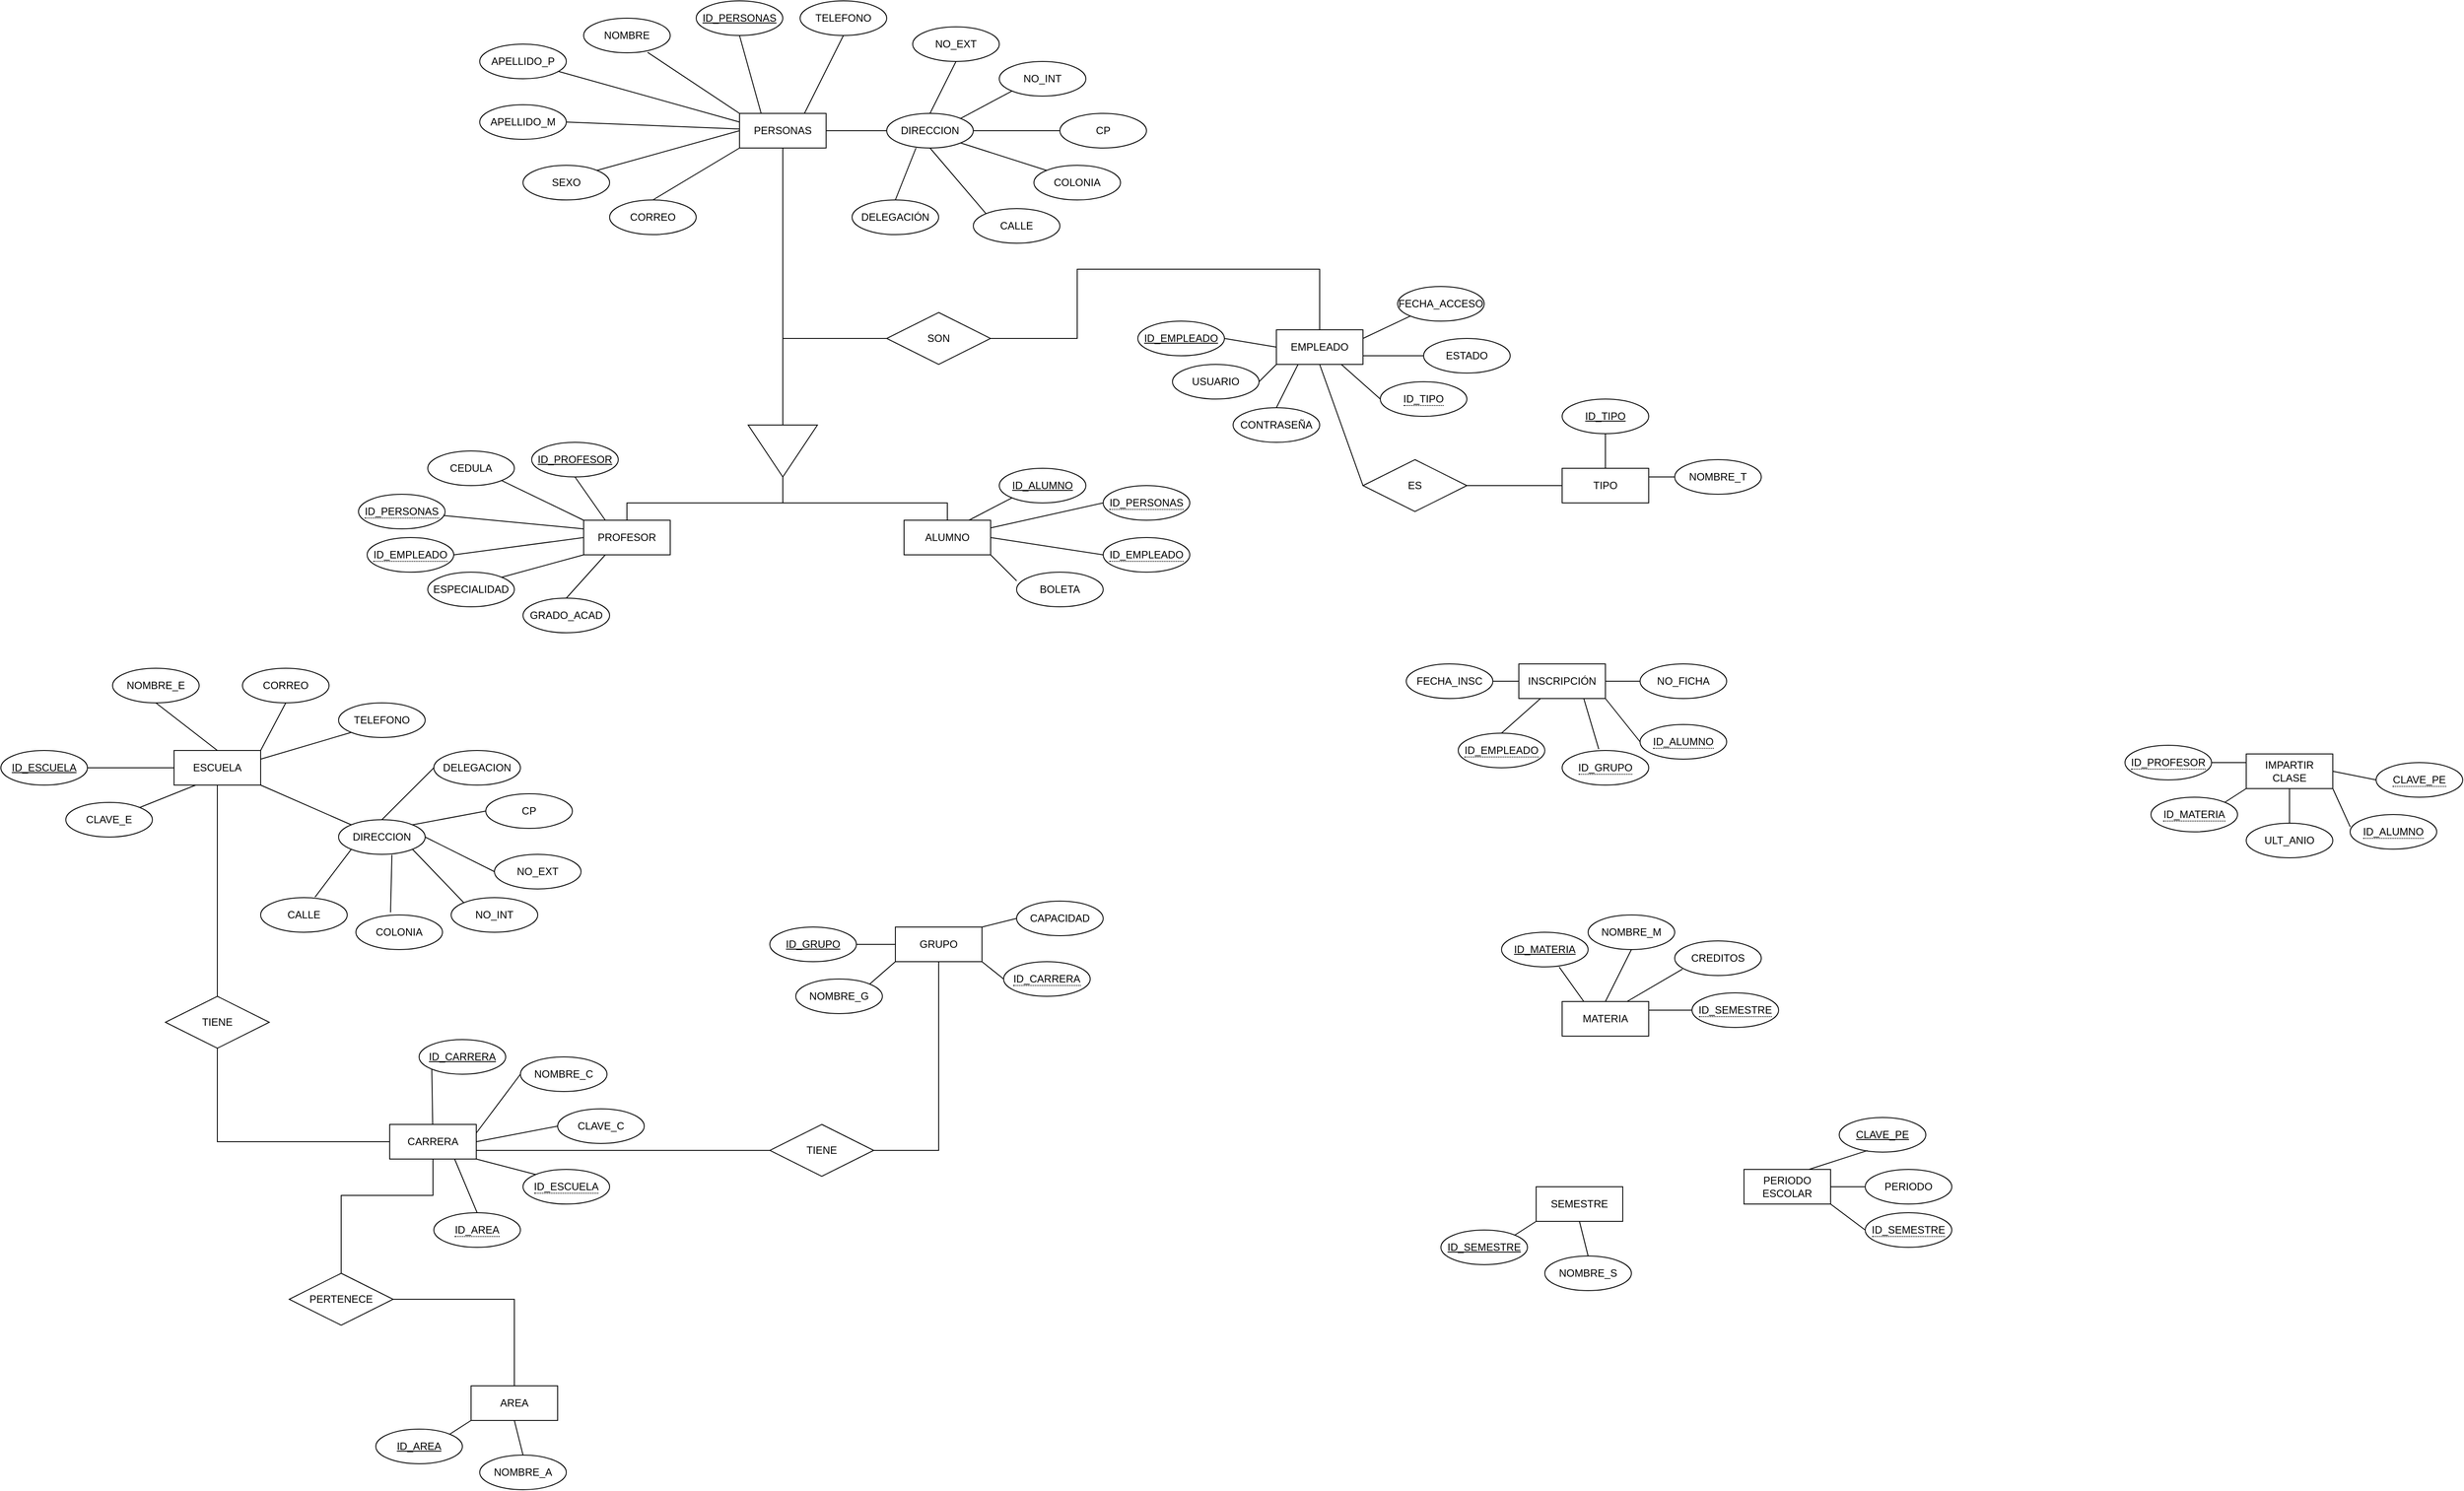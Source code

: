 <mxfile version="21.1.4" type="github">
  <diagram id="R2lEEEUBdFMjLlhIrx00" name="Page-1">
    <mxGraphModel dx="3339" dy="2158" grid="1" gridSize="10" guides="1" tooltips="1" connect="1" arrows="1" fold="1" page="1" pageScale="1" pageWidth="850" pageHeight="1100" math="0" shadow="0" extFonts="Permanent Marker^https://fonts.googleapis.com/css?family=Permanent+Marker">
      <root>
        <mxCell id="0" />
        <mxCell id="1" parent="0" />
        <mxCell id="f7IT-ieAtFuOE9tBxp4r-2" value="PERSONAS" style="whiteSpace=wrap;html=1;align=center;" vertex="1" parent="1">
          <mxGeometry x="410" y="-220" width="100" height="40" as="geometry" />
        </mxCell>
        <mxCell id="f7IT-ieAtFuOE9tBxp4r-3" value="NOMBRE" style="ellipse;whiteSpace=wrap;html=1;align=center;" vertex="1" parent="1">
          <mxGeometry x="230" y="-330" width="100" height="40" as="geometry" />
        </mxCell>
        <mxCell id="f7IT-ieAtFuOE9tBxp4r-4" value="ID_PERSONAS" style="ellipse;whiteSpace=wrap;html=1;align=center;fontStyle=4;" vertex="1" parent="1">
          <mxGeometry x="360" y="-350" width="100" height="40" as="geometry" />
        </mxCell>
        <mxCell id="f7IT-ieAtFuOE9tBxp4r-5" value="APELLIDO_P" style="ellipse;whiteSpace=wrap;html=1;align=center;" vertex="1" parent="1">
          <mxGeometry x="110" y="-300" width="100" height="40" as="geometry" />
        </mxCell>
        <mxCell id="f7IT-ieAtFuOE9tBxp4r-6" value="APELLIDO_M" style="ellipse;whiteSpace=wrap;html=1;align=center;" vertex="1" parent="1">
          <mxGeometry x="110" y="-230" width="100" height="40" as="geometry" />
        </mxCell>
        <mxCell id="f7IT-ieAtFuOE9tBxp4r-7" value="SEXO" style="ellipse;whiteSpace=wrap;html=1;align=center;" vertex="1" parent="1">
          <mxGeometry x="160" y="-160" width="100" height="40" as="geometry" />
        </mxCell>
        <mxCell id="f7IT-ieAtFuOE9tBxp4r-8" value="CALLE" style="ellipse;whiteSpace=wrap;html=1;align=center;" vertex="1" parent="1">
          <mxGeometry x="680" y="-110" width="100" height="40" as="geometry" />
        </mxCell>
        <mxCell id="f7IT-ieAtFuOE9tBxp4r-9" value="COLONIA" style="ellipse;whiteSpace=wrap;html=1;align=center;" vertex="1" parent="1">
          <mxGeometry x="750" y="-160" width="100" height="40" as="geometry" />
        </mxCell>
        <mxCell id="f7IT-ieAtFuOE9tBxp4r-10" value="NO_INT" style="ellipse;whiteSpace=wrap;html=1;align=center;" vertex="1" parent="1">
          <mxGeometry x="710" y="-280" width="100" height="40" as="geometry" />
        </mxCell>
        <mxCell id="f7IT-ieAtFuOE9tBxp4r-11" value="NO_EXT" style="ellipse;whiteSpace=wrap;html=1;align=center;" vertex="1" parent="1">
          <mxGeometry x="610" y="-320" width="100" height="40" as="geometry" />
        </mxCell>
        <mxCell id="f7IT-ieAtFuOE9tBxp4r-12" value="CP" style="ellipse;whiteSpace=wrap;html=1;align=center;" vertex="1" parent="1">
          <mxGeometry x="780" y="-220" width="100" height="40" as="geometry" />
        </mxCell>
        <mxCell id="f7IT-ieAtFuOE9tBxp4r-13" value="DELEGACIÓN" style="ellipse;whiteSpace=wrap;html=1;align=center;" vertex="1" parent="1">
          <mxGeometry x="540" y="-120" width="100" height="40" as="geometry" />
        </mxCell>
        <mxCell id="f7IT-ieAtFuOE9tBxp4r-14" value="TELEFONO" style="ellipse;whiteSpace=wrap;html=1;align=center;" vertex="1" parent="1">
          <mxGeometry x="480" y="-350" width="100" height="40" as="geometry" />
        </mxCell>
        <mxCell id="f7IT-ieAtFuOE9tBxp4r-15" value="CORREO" style="ellipse;whiteSpace=wrap;html=1;align=center;" vertex="1" parent="1">
          <mxGeometry x="260" y="-120" width="100" height="40" as="geometry" />
        </mxCell>
        <mxCell id="f7IT-ieAtFuOE9tBxp4r-16" value="DIRECCION" style="ellipse;whiteSpace=wrap;html=1;align=center;" vertex="1" parent="1">
          <mxGeometry x="580" y="-220" width="100" height="40" as="geometry" />
        </mxCell>
        <mxCell id="f7IT-ieAtFuOE9tBxp4r-19" value="" style="endArrow=none;html=1;rounded=0;exitX=0.5;exitY=1;exitDx=0;exitDy=0;entryX=0.25;entryY=0;entryDx=0;entryDy=0;" edge="1" parent="1" source="f7IT-ieAtFuOE9tBxp4r-4" target="f7IT-ieAtFuOE9tBxp4r-2">
          <mxGeometry relative="1" as="geometry">
            <mxPoint x="700" y="-30" as="sourcePoint" />
            <mxPoint x="860" y="-30" as="targetPoint" />
          </mxGeometry>
        </mxCell>
        <mxCell id="f7IT-ieAtFuOE9tBxp4r-20" value="" style="endArrow=none;html=1;rounded=0;exitX=0.738;exitY=0.985;exitDx=0;exitDy=0;exitPerimeter=0;entryX=0;entryY=0;entryDx=0;entryDy=0;" edge="1" parent="1" source="f7IT-ieAtFuOE9tBxp4r-3" target="f7IT-ieAtFuOE9tBxp4r-2">
          <mxGeometry relative="1" as="geometry">
            <mxPoint x="700" y="-30" as="sourcePoint" />
            <mxPoint x="860" y="-30" as="targetPoint" />
          </mxGeometry>
        </mxCell>
        <mxCell id="f7IT-ieAtFuOE9tBxp4r-21" value="" style="endArrow=none;html=1;rounded=0;entryX=0;entryY=0.25;entryDx=0;entryDy=0;" edge="1" parent="1" source="f7IT-ieAtFuOE9tBxp4r-5" target="f7IT-ieAtFuOE9tBxp4r-2">
          <mxGeometry relative="1" as="geometry">
            <mxPoint x="700" y="-130" as="sourcePoint" />
            <mxPoint x="860" y="-130" as="targetPoint" />
          </mxGeometry>
        </mxCell>
        <mxCell id="f7IT-ieAtFuOE9tBxp4r-22" value="" style="endArrow=none;html=1;rounded=0;exitX=1;exitY=0.5;exitDx=0;exitDy=0;" edge="1" parent="1" source="f7IT-ieAtFuOE9tBxp4r-6" target="f7IT-ieAtFuOE9tBxp4r-2">
          <mxGeometry relative="1" as="geometry">
            <mxPoint x="700" y="-130" as="sourcePoint" />
            <mxPoint x="860" y="-130" as="targetPoint" />
          </mxGeometry>
        </mxCell>
        <mxCell id="f7IT-ieAtFuOE9tBxp4r-23" value="" style="endArrow=none;html=1;rounded=0;exitX=1;exitY=0;exitDx=0;exitDy=0;entryX=0;entryY=0.5;entryDx=0;entryDy=0;" edge="1" parent="1" source="f7IT-ieAtFuOE9tBxp4r-7" target="f7IT-ieAtFuOE9tBxp4r-2">
          <mxGeometry relative="1" as="geometry">
            <mxPoint x="700" y="-130" as="sourcePoint" />
            <mxPoint x="860" y="-130" as="targetPoint" />
          </mxGeometry>
        </mxCell>
        <mxCell id="f7IT-ieAtFuOE9tBxp4r-24" value="" style="endArrow=none;html=1;rounded=0;exitX=0.5;exitY=0;exitDx=0;exitDy=0;entryX=0;entryY=1;entryDx=0;entryDy=0;" edge="1" parent="1" source="f7IT-ieAtFuOE9tBxp4r-15" target="f7IT-ieAtFuOE9tBxp4r-2">
          <mxGeometry relative="1" as="geometry">
            <mxPoint x="700" y="-130" as="sourcePoint" />
            <mxPoint x="860" y="-130" as="targetPoint" />
          </mxGeometry>
        </mxCell>
        <mxCell id="f7IT-ieAtFuOE9tBxp4r-25" value="" style="endArrow=none;html=1;rounded=0;exitX=0.5;exitY=1;exitDx=0;exitDy=0;entryX=0.75;entryY=0;entryDx=0;entryDy=0;" edge="1" parent="1" source="f7IT-ieAtFuOE9tBxp4r-14" target="f7IT-ieAtFuOE9tBxp4r-2">
          <mxGeometry relative="1" as="geometry">
            <mxPoint x="700" y="-130" as="sourcePoint" />
            <mxPoint x="860" y="-130" as="targetPoint" />
          </mxGeometry>
        </mxCell>
        <mxCell id="f7IT-ieAtFuOE9tBxp4r-26" value="" style="endArrow=none;html=1;rounded=0;exitX=1;exitY=0.5;exitDx=0;exitDy=0;entryX=0;entryY=0.5;entryDx=0;entryDy=0;" edge="1" parent="1" source="f7IT-ieAtFuOE9tBxp4r-2" target="f7IT-ieAtFuOE9tBxp4r-16">
          <mxGeometry relative="1" as="geometry">
            <mxPoint x="700" y="-130" as="sourcePoint" />
            <mxPoint x="860" y="-130" as="targetPoint" />
          </mxGeometry>
        </mxCell>
        <mxCell id="f7IT-ieAtFuOE9tBxp4r-27" value="" style="endArrow=none;html=1;rounded=0;exitX=0.5;exitY=0;exitDx=0;exitDy=0;entryX=0.5;entryY=1;entryDx=0;entryDy=0;" edge="1" parent="1" source="f7IT-ieAtFuOE9tBxp4r-16" target="f7IT-ieAtFuOE9tBxp4r-11">
          <mxGeometry relative="1" as="geometry">
            <mxPoint x="700" y="-130" as="sourcePoint" />
            <mxPoint x="860" y="-130" as="targetPoint" />
          </mxGeometry>
        </mxCell>
        <mxCell id="f7IT-ieAtFuOE9tBxp4r-28" value="" style="endArrow=none;html=1;rounded=0;exitX=1;exitY=0;exitDx=0;exitDy=0;entryX=0;entryY=1;entryDx=0;entryDy=0;" edge="1" parent="1" source="f7IT-ieAtFuOE9tBxp4r-16" target="f7IT-ieAtFuOE9tBxp4r-10">
          <mxGeometry relative="1" as="geometry">
            <mxPoint x="700" y="-130" as="sourcePoint" />
            <mxPoint x="860" y="-130" as="targetPoint" />
          </mxGeometry>
        </mxCell>
        <mxCell id="f7IT-ieAtFuOE9tBxp4r-29" value="" style="endArrow=none;html=1;rounded=0;exitX=1;exitY=0.5;exitDx=0;exitDy=0;entryX=0;entryY=0.5;entryDx=0;entryDy=0;" edge="1" parent="1" source="f7IT-ieAtFuOE9tBxp4r-16" target="f7IT-ieAtFuOE9tBxp4r-12">
          <mxGeometry relative="1" as="geometry">
            <mxPoint x="700" y="-130" as="sourcePoint" />
            <mxPoint x="860" y="-130" as="targetPoint" />
          </mxGeometry>
        </mxCell>
        <mxCell id="f7IT-ieAtFuOE9tBxp4r-30" value="" style="endArrow=none;html=1;rounded=0;exitX=1;exitY=1;exitDx=0;exitDy=0;entryX=0;entryY=0;entryDx=0;entryDy=0;" edge="1" parent="1" source="f7IT-ieAtFuOE9tBxp4r-16" target="f7IT-ieAtFuOE9tBxp4r-9">
          <mxGeometry relative="1" as="geometry">
            <mxPoint x="700" y="-130" as="sourcePoint" />
            <mxPoint x="860" y="-130" as="targetPoint" />
          </mxGeometry>
        </mxCell>
        <mxCell id="f7IT-ieAtFuOE9tBxp4r-32" value="" style="endArrow=none;html=1;rounded=0;exitX=0.5;exitY=1;exitDx=0;exitDy=0;entryX=0;entryY=0;entryDx=0;entryDy=0;" edge="1" parent="1" source="f7IT-ieAtFuOE9tBxp4r-16" target="f7IT-ieAtFuOE9tBxp4r-8">
          <mxGeometry relative="1" as="geometry">
            <mxPoint x="700" y="-130" as="sourcePoint" />
            <mxPoint x="860" y="-130" as="targetPoint" />
          </mxGeometry>
        </mxCell>
        <mxCell id="f7IT-ieAtFuOE9tBxp4r-33" value="" style="endArrow=none;html=1;rounded=0;exitX=0.338;exitY=1;exitDx=0;exitDy=0;entryX=0.5;entryY=0;entryDx=0;entryDy=0;exitPerimeter=0;" edge="1" parent="1" source="f7IT-ieAtFuOE9tBxp4r-16" target="f7IT-ieAtFuOE9tBxp4r-13">
          <mxGeometry relative="1" as="geometry">
            <mxPoint x="700" y="-130" as="sourcePoint" />
            <mxPoint x="860" y="-130" as="targetPoint" />
          </mxGeometry>
        </mxCell>
        <mxCell id="f7IT-ieAtFuOE9tBxp4r-34" value="" style="triangle;whiteSpace=wrap;html=1;rotation=90;" vertex="1" parent="1">
          <mxGeometry x="430" y="130" width="60" height="80" as="geometry" />
        </mxCell>
        <mxCell id="f7IT-ieAtFuOE9tBxp4r-35" value="" style="endArrow=none;html=1;rounded=0;exitX=0.5;exitY=1;exitDx=0;exitDy=0;entryX=0;entryY=0.5;entryDx=0;entryDy=0;" edge="1" parent="1" source="f7IT-ieAtFuOE9tBxp4r-2" target="f7IT-ieAtFuOE9tBxp4r-34">
          <mxGeometry relative="1" as="geometry">
            <mxPoint x="680" y="-20" as="sourcePoint" />
            <mxPoint x="460" y="-80" as="targetPoint" />
          </mxGeometry>
        </mxCell>
        <mxCell id="f7IT-ieAtFuOE9tBxp4r-36" value="PROFESOR" style="whiteSpace=wrap;html=1;align=center;" vertex="1" parent="1">
          <mxGeometry x="230" y="250" width="100" height="40" as="geometry" />
        </mxCell>
        <mxCell id="f7IT-ieAtFuOE9tBxp4r-37" value="ALUMNO" style="whiteSpace=wrap;html=1;align=center;" vertex="1" parent="1">
          <mxGeometry x="600" y="250" width="100" height="40" as="geometry" />
        </mxCell>
        <mxCell id="f7IT-ieAtFuOE9tBxp4r-38" value="" style="endArrow=none;html=1;rounded=0;exitX=1;exitY=0.5;exitDx=0;exitDy=0;entryX=0.5;entryY=0;entryDx=0;entryDy=0;" edge="1" parent="1" source="f7IT-ieAtFuOE9tBxp4r-34" target="f7IT-ieAtFuOE9tBxp4r-37">
          <mxGeometry relative="1" as="geometry">
            <mxPoint x="680" y="200" as="sourcePoint" />
            <mxPoint x="840" y="200" as="targetPoint" />
            <Array as="points">
              <mxPoint x="460" y="230" />
              <mxPoint x="650" y="230" />
            </Array>
          </mxGeometry>
        </mxCell>
        <mxCell id="f7IT-ieAtFuOE9tBxp4r-39" value="" style="endArrow=none;html=1;rounded=0;exitX=0.5;exitY=0;exitDx=0;exitDy=0;" edge="1" parent="1" source="f7IT-ieAtFuOE9tBxp4r-36">
          <mxGeometry relative="1" as="geometry">
            <mxPoint x="680" y="200" as="sourcePoint" />
            <mxPoint x="460" y="230" as="targetPoint" />
            <Array as="points">
              <mxPoint x="280" y="230" />
            </Array>
          </mxGeometry>
        </mxCell>
        <mxCell id="f7IT-ieAtFuOE9tBxp4r-40" value="&lt;span style=&quot;border-bottom: 1px dotted&quot;&gt;ID_PERSONAS&lt;/span&gt;" style="ellipse;whiteSpace=wrap;html=1;align=center;" vertex="1" parent="1">
          <mxGeometry x="-30" y="220" width="100" height="40" as="geometry" />
        </mxCell>
        <mxCell id="f7IT-ieAtFuOE9tBxp4r-41" value="ID_PROFESOR" style="ellipse;whiteSpace=wrap;html=1;align=center;fontStyle=4;" vertex="1" parent="1">
          <mxGeometry x="170" y="160" width="100" height="40" as="geometry" />
        </mxCell>
        <mxCell id="f7IT-ieAtFuOE9tBxp4r-42" value="CEDULA" style="ellipse;whiteSpace=wrap;html=1;align=center;" vertex="1" parent="1">
          <mxGeometry x="50" y="170" width="100" height="40" as="geometry" />
        </mxCell>
        <mxCell id="f7IT-ieAtFuOE9tBxp4r-43" value="GRADO_ACAD" style="ellipse;whiteSpace=wrap;html=1;align=center;" vertex="1" parent="1">
          <mxGeometry x="160" y="340" width="100" height="40" as="geometry" />
        </mxCell>
        <mxCell id="f7IT-ieAtFuOE9tBxp4r-44" value="ESPECIALIDAD" style="ellipse;whiteSpace=wrap;html=1;align=center;" vertex="1" parent="1">
          <mxGeometry x="50" y="310" width="100" height="40" as="geometry" />
        </mxCell>
        <mxCell id="f7IT-ieAtFuOE9tBxp4r-47" value="" style="endArrow=none;html=1;rounded=0;exitX=0.5;exitY=1;exitDx=0;exitDy=0;entryX=0.25;entryY=0;entryDx=0;entryDy=0;" edge="1" parent="1" source="f7IT-ieAtFuOE9tBxp4r-41" target="f7IT-ieAtFuOE9tBxp4r-36">
          <mxGeometry relative="1" as="geometry">
            <mxPoint x="290" y="290" as="sourcePoint" />
            <mxPoint x="450" y="290" as="targetPoint" />
          </mxGeometry>
        </mxCell>
        <mxCell id="f7IT-ieAtFuOE9tBxp4r-48" value="" style="endArrow=none;html=1;rounded=0;exitX=1;exitY=1;exitDx=0;exitDy=0;entryX=0;entryY=0;entryDx=0;entryDy=0;" edge="1" parent="1" source="f7IT-ieAtFuOE9tBxp4r-42" target="f7IT-ieAtFuOE9tBxp4r-36">
          <mxGeometry relative="1" as="geometry">
            <mxPoint x="290" y="290" as="sourcePoint" />
            <mxPoint x="450" y="290" as="targetPoint" />
          </mxGeometry>
        </mxCell>
        <mxCell id="f7IT-ieAtFuOE9tBxp4r-49" value="" style="endArrow=none;html=1;rounded=0;entryX=0;entryY=0.25;entryDx=0;entryDy=0;" edge="1" parent="1" source="f7IT-ieAtFuOE9tBxp4r-40" target="f7IT-ieAtFuOE9tBxp4r-36">
          <mxGeometry relative="1" as="geometry">
            <mxPoint x="290" y="290" as="sourcePoint" />
            <mxPoint x="450" y="290" as="targetPoint" />
          </mxGeometry>
        </mxCell>
        <mxCell id="f7IT-ieAtFuOE9tBxp4r-50" value="" style="endArrow=none;html=1;rounded=0;entryX=0;entryY=0.5;entryDx=0;entryDy=0;" edge="1" parent="1" target="f7IT-ieAtFuOE9tBxp4r-36">
          <mxGeometry relative="1" as="geometry">
            <mxPoint x="80" y="290" as="sourcePoint" />
            <mxPoint x="450" y="290" as="targetPoint" />
          </mxGeometry>
        </mxCell>
        <mxCell id="f7IT-ieAtFuOE9tBxp4r-51" value="" style="endArrow=none;html=1;rounded=0;exitX=1;exitY=0;exitDx=0;exitDy=0;entryX=0;entryY=1;entryDx=0;entryDy=0;" edge="1" parent="1" source="f7IT-ieAtFuOE9tBxp4r-44" target="f7IT-ieAtFuOE9tBxp4r-36">
          <mxGeometry relative="1" as="geometry">
            <mxPoint x="290" y="290" as="sourcePoint" />
            <mxPoint x="450" y="290" as="targetPoint" />
          </mxGeometry>
        </mxCell>
        <mxCell id="f7IT-ieAtFuOE9tBxp4r-52" value="" style="endArrow=none;html=1;rounded=0;exitX=0.5;exitY=0;exitDx=0;exitDy=0;entryX=0.25;entryY=1;entryDx=0;entryDy=0;" edge="1" parent="1" source="f7IT-ieAtFuOE9tBxp4r-43" target="f7IT-ieAtFuOE9tBxp4r-36">
          <mxGeometry relative="1" as="geometry">
            <mxPoint x="290" y="290" as="sourcePoint" />
            <mxPoint x="450" y="290" as="targetPoint" />
          </mxGeometry>
        </mxCell>
        <mxCell id="f7IT-ieAtFuOE9tBxp4r-53" value="BOLETA" style="ellipse;whiteSpace=wrap;html=1;align=center;" vertex="1" parent="1">
          <mxGeometry x="730" y="310" width="100" height="40" as="geometry" />
        </mxCell>
        <mxCell id="f7IT-ieAtFuOE9tBxp4r-56" value="ID_ALUMNO" style="ellipse;whiteSpace=wrap;html=1;align=center;fontStyle=4;" vertex="1" parent="1">
          <mxGeometry x="710" y="190" width="100" height="40" as="geometry" />
        </mxCell>
        <mxCell id="f7IT-ieAtFuOE9tBxp4r-57" value="&lt;span style=&quot;border-bottom: 1px dotted&quot;&gt;ID_PERSONAS&lt;/span&gt;" style="ellipse;whiteSpace=wrap;html=1;align=center;" vertex="1" parent="1">
          <mxGeometry x="830" y="210" width="100" height="40" as="geometry" />
        </mxCell>
        <mxCell id="f7IT-ieAtFuOE9tBxp4r-58" value="" style="endArrow=none;html=1;rounded=0;exitX=0.75;exitY=0;exitDx=0;exitDy=0;entryX=0;entryY=1;entryDx=0;entryDy=0;" edge="1" parent="1" source="f7IT-ieAtFuOE9tBxp4r-37" target="f7IT-ieAtFuOE9tBxp4r-56">
          <mxGeometry relative="1" as="geometry">
            <mxPoint x="750" y="260" as="sourcePoint" />
            <mxPoint x="910" y="260" as="targetPoint" />
          </mxGeometry>
        </mxCell>
        <mxCell id="f7IT-ieAtFuOE9tBxp4r-59" value="" style="endArrow=none;html=1;rounded=0;entryX=0;entryY=0.5;entryDx=0;entryDy=0;" edge="1" parent="1" source="f7IT-ieAtFuOE9tBxp4r-37" target="f7IT-ieAtFuOE9tBxp4r-57">
          <mxGeometry relative="1" as="geometry">
            <mxPoint x="750" y="260" as="sourcePoint" />
            <mxPoint x="910" y="260" as="targetPoint" />
          </mxGeometry>
        </mxCell>
        <mxCell id="f7IT-ieAtFuOE9tBxp4r-60" value="" style="endArrow=none;html=1;rounded=0;exitX=1;exitY=0.5;exitDx=0;exitDy=0;entryX=0;entryY=0.5;entryDx=0;entryDy=0;" edge="1" parent="1" source="f7IT-ieAtFuOE9tBxp4r-37" target="f7IT-ieAtFuOE9tBxp4r-201">
          <mxGeometry relative="1" as="geometry">
            <mxPoint x="750" y="260" as="sourcePoint" />
            <mxPoint x="830.0" y="290" as="targetPoint" />
          </mxGeometry>
        </mxCell>
        <mxCell id="f7IT-ieAtFuOE9tBxp4r-61" value="" style="endArrow=none;html=1;rounded=0;exitX=1;exitY=1;exitDx=0;exitDy=0;entryX=0;entryY=0.25;entryDx=0;entryDy=0;entryPerimeter=0;" edge="1" parent="1" source="f7IT-ieAtFuOE9tBxp4r-37" target="f7IT-ieAtFuOE9tBxp4r-53">
          <mxGeometry relative="1" as="geometry">
            <mxPoint x="750" y="260" as="sourcePoint" />
            <mxPoint x="910" y="260" as="targetPoint" />
          </mxGeometry>
        </mxCell>
        <mxCell id="f7IT-ieAtFuOE9tBxp4r-62" value="ESCUELA" style="whiteSpace=wrap;html=1;align=center;" vertex="1" parent="1">
          <mxGeometry x="-243" y="516" width="100" height="40" as="geometry" />
        </mxCell>
        <mxCell id="f7IT-ieAtFuOE9tBxp4r-63" value="ID_ESCUELA" style="ellipse;whiteSpace=wrap;html=1;align=center;fontStyle=4;" vertex="1" parent="1">
          <mxGeometry x="-443" y="516" width="100" height="40" as="geometry" />
        </mxCell>
        <mxCell id="f7IT-ieAtFuOE9tBxp4r-64" value="CLAVE_E" style="ellipse;whiteSpace=wrap;html=1;align=center;" vertex="1" parent="1">
          <mxGeometry x="-368" y="576" width="100" height="40" as="geometry" />
        </mxCell>
        <mxCell id="f7IT-ieAtFuOE9tBxp4r-65" value="NOMBRE_E" style="ellipse;whiteSpace=wrap;html=1;align=center;" vertex="1" parent="1">
          <mxGeometry x="-314" y="421" width="100" height="40" as="geometry" />
        </mxCell>
        <mxCell id="f7IT-ieAtFuOE9tBxp4r-66" value="DIRECCION" style="ellipse;whiteSpace=wrap;html=1;align=center;" vertex="1" parent="1">
          <mxGeometry x="-53" y="596" width="100" height="40" as="geometry" />
        </mxCell>
        <mxCell id="f7IT-ieAtFuOE9tBxp4r-67" value="CALLE" style="ellipse;whiteSpace=wrap;html=1;align=center;" vertex="1" parent="1">
          <mxGeometry x="-143" y="686" width="100" height="40" as="geometry" />
        </mxCell>
        <mxCell id="f7IT-ieAtFuOE9tBxp4r-68" value="COLONIA" style="ellipse;whiteSpace=wrap;html=1;align=center;" vertex="1" parent="1">
          <mxGeometry x="-33" y="706" width="100" height="40" as="geometry" />
        </mxCell>
        <mxCell id="f7IT-ieAtFuOE9tBxp4r-69" value="NO_INT" style="ellipse;whiteSpace=wrap;html=1;align=center;" vertex="1" parent="1">
          <mxGeometry x="77" y="686" width="100" height="40" as="geometry" />
        </mxCell>
        <mxCell id="f7IT-ieAtFuOE9tBxp4r-70" value="NO_EXT" style="ellipse;whiteSpace=wrap;html=1;align=center;" vertex="1" parent="1">
          <mxGeometry x="127" y="636" width="100" height="40" as="geometry" />
        </mxCell>
        <mxCell id="f7IT-ieAtFuOE9tBxp4r-72" value="CP" style="ellipse;whiteSpace=wrap;html=1;align=center;" vertex="1" parent="1">
          <mxGeometry x="117" y="566" width="100" height="40" as="geometry" />
        </mxCell>
        <mxCell id="f7IT-ieAtFuOE9tBxp4r-73" value="DELEGACION" style="ellipse;whiteSpace=wrap;html=1;align=center;" vertex="1" parent="1">
          <mxGeometry x="57" y="516" width="100" height="40" as="geometry" />
        </mxCell>
        <mxCell id="f7IT-ieAtFuOE9tBxp4r-74" value="TELEFONO" style="ellipse;whiteSpace=wrap;html=1;align=center;" vertex="1" parent="1">
          <mxGeometry x="-53" y="461" width="100" height="40" as="geometry" />
        </mxCell>
        <mxCell id="f7IT-ieAtFuOE9tBxp4r-75" value="CORREO" style="ellipse;whiteSpace=wrap;html=1;align=center;" vertex="1" parent="1">
          <mxGeometry x="-164" y="421" width="100" height="40" as="geometry" />
        </mxCell>
        <mxCell id="f7IT-ieAtFuOE9tBxp4r-76" value="" style="endArrow=none;html=1;rounded=0;entryX=0.5;entryY=1;entryDx=0;entryDy=0;exitX=1;exitY=0;exitDx=0;exitDy=0;" edge="1" parent="1" source="f7IT-ieAtFuOE9tBxp4r-62" target="f7IT-ieAtFuOE9tBxp4r-75">
          <mxGeometry relative="1" as="geometry">
            <mxPoint x="-273" y="536" as="sourcePoint" />
            <mxPoint x="-113" y="536" as="targetPoint" />
          </mxGeometry>
        </mxCell>
        <mxCell id="f7IT-ieAtFuOE9tBxp4r-77" value="" style="endArrow=none;html=1;rounded=0;entryX=0;entryY=1;entryDx=0;entryDy=0;" edge="1" parent="1" target="f7IT-ieAtFuOE9tBxp4r-74">
          <mxGeometry relative="1" as="geometry">
            <mxPoint x="-143" y="526" as="sourcePoint" />
            <mxPoint x="-113" y="536" as="targetPoint" />
          </mxGeometry>
        </mxCell>
        <mxCell id="f7IT-ieAtFuOE9tBxp4r-78" value="" style="endArrow=none;html=1;rounded=0;entryX=0;entryY=0.5;entryDx=0;entryDy=0;exitX=0.5;exitY=0;exitDx=0;exitDy=0;" edge="1" parent="1" source="f7IT-ieAtFuOE9tBxp4r-66" target="f7IT-ieAtFuOE9tBxp4r-73">
          <mxGeometry relative="1" as="geometry">
            <mxPoint x="-273" y="536" as="sourcePoint" />
            <mxPoint x="-113" y="536" as="targetPoint" />
          </mxGeometry>
        </mxCell>
        <mxCell id="f7IT-ieAtFuOE9tBxp4r-79" value="" style="endArrow=none;html=1;rounded=0;entryX=0;entryY=0.5;entryDx=0;entryDy=0;exitX=1;exitY=0;exitDx=0;exitDy=0;" edge="1" parent="1" source="f7IT-ieAtFuOE9tBxp4r-66" target="f7IT-ieAtFuOE9tBxp4r-72">
          <mxGeometry relative="1" as="geometry">
            <mxPoint x="-23" y="566" as="sourcePoint" />
            <mxPoint x="137" y="566" as="targetPoint" />
          </mxGeometry>
        </mxCell>
        <mxCell id="f7IT-ieAtFuOE9tBxp4r-80" value="" style="endArrow=none;html=1;rounded=0;entryX=0;entryY=0.5;entryDx=0;entryDy=0;exitX=1;exitY=0.5;exitDx=0;exitDy=0;" edge="1" parent="1" source="f7IT-ieAtFuOE9tBxp4r-66" target="f7IT-ieAtFuOE9tBxp4r-70">
          <mxGeometry relative="1" as="geometry">
            <mxPoint x="-23" y="566" as="sourcePoint" />
            <mxPoint x="137" y="566" as="targetPoint" />
          </mxGeometry>
        </mxCell>
        <mxCell id="f7IT-ieAtFuOE9tBxp4r-81" value="" style="endArrow=none;html=1;rounded=0;entryX=0;entryY=0;entryDx=0;entryDy=0;exitX=1;exitY=1;exitDx=0;exitDy=0;" edge="1" parent="1" source="f7IT-ieAtFuOE9tBxp4r-66" target="f7IT-ieAtFuOE9tBxp4r-69">
          <mxGeometry relative="1" as="geometry">
            <mxPoint x="27" y="626" as="sourcePoint" />
            <mxPoint x="137" y="566" as="targetPoint" />
          </mxGeometry>
        </mxCell>
        <mxCell id="f7IT-ieAtFuOE9tBxp4r-82" value="" style="endArrow=none;html=1;rounded=0;entryX=0.4;entryY=-0.075;entryDx=0;entryDy=0;entryPerimeter=0;exitX=0.616;exitY=1.015;exitDx=0;exitDy=0;exitPerimeter=0;" edge="1" parent="1" source="f7IT-ieAtFuOE9tBxp4r-66" target="f7IT-ieAtFuOE9tBxp4r-68">
          <mxGeometry relative="1" as="geometry">
            <mxPoint x="-23" y="566" as="sourcePoint" />
            <mxPoint x="137" y="566" as="targetPoint" />
          </mxGeometry>
        </mxCell>
        <mxCell id="f7IT-ieAtFuOE9tBxp4r-83" value="" style="endArrow=none;html=1;rounded=0;exitX=0.628;exitY=-0.015;exitDx=0;exitDy=0;exitPerimeter=0;entryX=0;entryY=1;entryDx=0;entryDy=0;" edge="1" parent="1" source="f7IT-ieAtFuOE9tBxp4r-67" target="f7IT-ieAtFuOE9tBxp4r-66">
          <mxGeometry relative="1" as="geometry">
            <mxPoint x="-23" y="566" as="sourcePoint" />
            <mxPoint x="137" y="566" as="targetPoint" />
          </mxGeometry>
        </mxCell>
        <mxCell id="f7IT-ieAtFuOE9tBxp4r-84" value="" style="endArrow=none;html=1;rounded=0;exitX=0.5;exitY=1;exitDx=0;exitDy=0;entryX=0.5;entryY=0;entryDx=0;entryDy=0;" edge="1" parent="1" source="f7IT-ieAtFuOE9tBxp4r-65" target="f7IT-ieAtFuOE9tBxp4r-62">
          <mxGeometry relative="1" as="geometry">
            <mxPoint x="-23" y="566" as="sourcePoint" />
            <mxPoint x="137" y="566" as="targetPoint" />
          </mxGeometry>
        </mxCell>
        <mxCell id="f7IT-ieAtFuOE9tBxp4r-85" value="" style="endArrow=none;html=1;rounded=0;exitX=1;exitY=1;exitDx=0;exitDy=0;entryX=0;entryY=0;entryDx=0;entryDy=0;" edge="1" parent="1" source="f7IT-ieAtFuOE9tBxp4r-62" target="f7IT-ieAtFuOE9tBxp4r-66">
          <mxGeometry relative="1" as="geometry">
            <mxPoint x="-23" y="566" as="sourcePoint" />
            <mxPoint x="137" y="566" as="targetPoint" />
          </mxGeometry>
        </mxCell>
        <mxCell id="f7IT-ieAtFuOE9tBxp4r-86" value="CARRERA" style="whiteSpace=wrap;html=1;align=center;" vertex="1" parent="1">
          <mxGeometry x="6" y="948" width="100" height="40" as="geometry" />
        </mxCell>
        <mxCell id="f7IT-ieAtFuOE9tBxp4r-87" value="ID_CARRERA" style="ellipse;whiteSpace=wrap;html=1;align=center;fontStyle=4;" vertex="1" parent="1">
          <mxGeometry x="40" y="850" width="100" height="40" as="geometry" />
        </mxCell>
        <mxCell id="f7IT-ieAtFuOE9tBxp4r-88" value="CLAVE_C" style="ellipse;whiteSpace=wrap;html=1;align=center;" vertex="1" parent="1">
          <mxGeometry x="200" y="930" width="100" height="40" as="geometry" />
        </mxCell>
        <mxCell id="f7IT-ieAtFuOE9tBxp4r-89" value="NOMBRE_C" style="ellipse;whiteSpace=wrap;html=1;align=center;" vertex="1" parent="1">
          <mxGeometry x="157" y="870" width="100" height="40" as="geometry" />
        </mxCell>
        <mxCell id="f7IT-ieAtFuOE9tBxp4r-91" value="&lt;span style=&quot;border-bottom: 1px dotted&quot;&gt;ID_ESCUELA&lt;/span&gt;" style="ellipse;whiteSpace=wrap;html=1;align=center;" vertex="1" parent="1">
          <mxGeometry x="160" y="1000" width="100" height="40" as="geometry" />
        </mxCell>
        <mxCell id="f7IT-ieAtFuOE9tBxp4r-92" value="&lt;span style=&quot;border-bottom: 1px dotted&quot;&gt;ID_AREA&lt;/span&gt;" style="ellipse;whiteSpace=wrap;html=1;align=center;" vertex="1" parent="1">
          <mxGeometry x="57" y="1050" width="100" height="40" as="geometry" />
        </mxCell>
        <mxCell id="f7IT-ieAtFuOE9tBxp4r-93" value="" style="endArrow=none;html=1;rounded=0;entryX=0;entryY=1;entryDx=0;entryDy=0;" edge="1" parent="1" source="f7IT-ieAtFuOE9tBxp4r-86" target="f7IT-ieAtFuOE9tBxp4r-87">
          <mxGeometry relative="1" as="geometry">
            <mxPoint x="-24" y="968" as="sourcePoint" />
            <mxPoint x="136" y="968" as="targetPoint" />
          </mxGeometry>
        </mxCell>
        <mxCell id="f7IT-ieAtFuOE9tBxp4r-94" value="" style="endArrow=none;html=1;rounded=0;entryX=0;entryY=0.5;entryDx=0;entryDy=0;exitX=1;exitY=0.25;exitDx=0;exitDy=0;" edge="1" parent="1" source="f7IT-ieAtFuOE9tBxp4r-86" target="f7IT-ieAtFuOE9tBxp4r-89">
          <mxGeometry relative="1" as="geometry">
            <mxPoint x="106" y="958" as="sourcePoint" />
            <mxPoint x="136" y="968" as="targetPoint" />
          </mxGeometry>
        </mxCell>
        <mxCell id="f7IT-ieAtFuOE9tBxp4r-95" value="" style="endArrow=none;html=1;rounded=0;entryX=0;entryY=0.5;entryDx=0;entryDy=0;exitX=1;exitY=0.5;exitDx=0;exitDy=0;" edge="1" parent="1" source="f7IT-ieAtFuOE9tBxp4r-86" target="f7IT-ieAtFuOE9tBxp4r-88">
          <mxGeometry relative="1" as="geometry">
            <mxPoint x="-24" y="968" as="sourcePoint" />
            <mxPoint x="136" y="968" as="targetPoint" />
          </mxGeometry>
        </mxCell>
        <mxCell id="f7IT-ieAtFuOE9tBxp4r-96" value="" style="endArrow=none;html=1;rounded=0;entryX=0;entryY=0;entryDx=0;entryDy=0;exitX=1;exitY=1;exitDx=0;exitDy=0;" edge="1" parent="1" source="f7IT-ieAtFuOE9tBxp4r-86" target="f7IT-ieAtFuOE9tBxp4r-91">
          <mxGeometry relative="1" as="geometry">
            <mxPoint x="-24" y="968" as="sourcePoint" />
            <mxPoint x="136" y="968" as="targetPoint" />
          </mxGeometry>
        </mxCell>
        <mxCell id="f7IT-ieAtFuOE9tBxp4r-97" value="" style="endArrow=none;html=1;rounded=0;entryX=0.5;entryY=0;entryDx=0;entryDy=0;exitX=0.75;exitY=1;exitDx=0;exitDy=0;" edge="1" parent="1" source="f7IT-ieAtFuOE9tBxp4r-86" target="f7IT-ieAtFuOE9tBxp4r-92">
          <mxGeometry relative="1" as="geometry">
            <mxPoint x="-24" y="968" as="sourcePoint" />
            <mxPoint x="136" y="968" as="targetPoint" />
          </mxGeometry>
        </mxCell>
        <mxCell id="f7IT-ieAtFuOE9tBxp4r-98" value="GRUPO" style="whiteSpace=wrap;html=1;align=center;" vertex="1" parent="1">
          <mxGeometry x="590" y="720" width="100" height="40" as="geometry" />
        </mxCell>
        <mxCell id="f7IT-ieAtFuOE9tBxp4r-99" value="NOMBRE_G" style="ellipse;whiteSpace=wrap;html=1;align=center;" vertex="1" parent="1">
          <mxGeometry x="475" y="780" width="100" height="40" as="geometry" />
        </mxCell>
        <mxCell id="f7IT-ieAtFuOE9tBxp4r-100" value="CAPACIDAD" style="ellipse;whiteSpace=wrap;html=1;align=center;" vertex="1" parent="1">
          <mxGeometry x="730" y="690" width="100" height="40" as="geometry" />
        </mxCell>
        <mxCell id="f7IT-ieAtFuOE9tBxp4r-101" value="ID_GRUPO" style="ellipse;whiteSpace=wrap;html=1;align=center;fontStyle=4;" vertex="1" parent="1">
          <mxGeometry x="445" y="720" width="100" height="40" as="geometry" />
        </mxCell>
        <mxCell id="f7IT-ieAtFuOE9tBxp4r-102" value="&lt;span style=&quot;border-bottom: 1px dotted&quot;&gt;ID_CARRERA&lt;/span&gt;" style="ellipse;whiteSpace=wrap;html=1;align=center;" vertex="1" parent="1">
          <mxGeometry x="715" y="760" width="100" height="40" as="geometry" />
        </mxCell>
        <mxCell id="f7IT-ieAtFuOE9tBxp4r-103" value="" style="endArrow=none;html=1;rounded=0;exitX=1;exitY=0.5;exitDx=0;exitDy=0;entryX=0;entryY=0.5;entryDx=0;entryDy=0;" edge="1" parent="1" source="f7IT-ieAtFuOE9tBxp4r-101" target="f7IT-ieAtFuOE9tBxp4r-98">
          <mxGeometry relative="1" as="geometry">
            <mxPoint x="455" y="770" as="sourcePoint" />
            <mxPoint x="615" y="770" as="targetPoint" />
          </mxGeometry>
        </mxCell>
        <mxCell id="f7IT-ieAtFuOE9tBxp4r-104" value="" style="endArrow=none;html=1;rounded=0;exitX=1;exitY=0;exitDx=0;exitDy=0;entryX=0;entryY=1;entryDx=0;entryDy=0;" edge="1" parent="1" source="f7IT-ieAtFuOE9tBxp4r-99" target="f7IT-ieAtFuOE9tBxp4r-98">
          <mxGeometry relative="1" as="geometry">
            <mxPoint x="455" y="770" as="sourcePoint" />
            <mxPoint x="615" y="770" as="targetPoint" />
          </mxGeometry>
        </mxCell>
        <mxCell id="f7IT-ieAtFuOE9tBxp4r-105" value="" style="endArrow=none;html=1;rounded=0;exitX=0;exitY=0.5;exitDx=0;exitDy=0;entryX=1;entryY=0;entryDx=0;entryDy=0;" edge="1" parent="1" source="f7IT-ieAtFuOE9tBxp4r-100" target="f7IT-ieAtFuOE9tBxp4r-98">
          <mxGeometry relative="1" as="geometry">
            <mxPoint x="455" y="770" as="sourcePoint" />
            <mxPoint x="680" y="740" as="targetPoint" />
          </mxGeometry>
        </mxCell>
        <mxCell id="f7IT-ieAtFuOE9tBxp4r-106" value="" style="endArrow=none;html=1;rounded=0;entryX=1;entryY=1;entryDx=0;entryDy=0;exitX=0;exitY=0.5;exitDx=0;exitDy=0;" edge="1" parent="1" source="f7IT-ieAtFuOE9tBxp4r-102" target="f7IT-ieAtFuOE9tBxp4r-98">
          <mxGeometry relative="1" as="geometry">
            <mxPoint x="455" y="770" as="sourcePoint" />
            <mxPoint x="615" y="770" as="targetPoint" />
          </mxGeometry>
        </mxCell>
        <mxCell id="f7IT-ieAtFuOE9tBxp4r-107" value="AREA" style="whiteSpace=wrap;html=1;align=center;" vertex="1" parent="1">
          <mxGeometry x="100" y="1250" width="100" height="40" as="geometry" />
        </mxCell>
        <mxCell id="f7IT-ieAtFuOE9tBxp4r-108" value="ID_AREA" style="ellipse;whiteSpace=wrap;html=1;align=center;fontStyle=4;" vertex="1" parent="1">
          <mxGeometry x="-10" y="1300" width="100" height="40" as="geometry" />
        </mxCell>
        <mxCell id="f7IT-ieAtFuOE9tBxp4r-109" value="NOMBRE_A" style="ellipse;whiteSpace=wrap;html=1;align=center;" vertex="1" parent="1">
          <mxGeometry x="110" y="1330" width="100" height="40" as="geometry" />
        </mxCell>
        <mxCell id="f7IT-ieAtFuOE9tBxp4r-111" value="" style="endArrow=none;html=1;rounded=0;exitX=1;exitY=0;exitDx=0;exitDy=0;entryX=0;entryY=1;entryDx=0;entryDy=0;" edge="1" parent="1" source="f7IT-ieAtFuOE9tBxp4r-108" target="f7IT-ieAtFuOE9tBxp4r-107">
          <mxGeometry relative="1" as="geometry">
            <mxPoint x="70" y="1270" as="sourcePoint" />
            <mxPoint x="230" y="1270" as="targetPoint" />
          </mxGeometry>
        </mxCell>
        <mxCell id="f7IT-ieAtFuOE9tBxp4r-112" value="" style="endArrow=none;html=1;rounded=0;exitX=0.5;exitY=1;exitDx=0;exitDy=0;entryX=0.5;entryY=0;entryDx=0;entryDy=0;" edge="1" parent="1" source="f7IT-ieAtFuOE9tBxp4r-107" target="f7IT-ieAtFuOE9tBxp4r-109">
          <mxGeometry relative="1" as="geometry">
            <mxPoint x="70" y="1270" as="sourcePoint" />
            <mxPoint x="230" y="1270" as="targetPoint" />
          </mxGeometry>
        </mxCell>
        <mxCell id="f7IT-ieAtFuOE9tBxp4r-113" value="SEMESTRE" style="whiteSpace=wrap;html=1;align=center;" vertex="1" parent="1">
          <mxGeometry x="1330" y="1020" width="100" height="40" as="geometry" />
        </mxCell>
        <mxCell id="f7IT-ieAtFuOE9tBxp4r-114" value="ID_SEMESTRE" style="ellipse;whiteSpace=wrap;html=1;align=center;fontStyle=4;" vertex="1" parent="1">
          <mxGeometry x="1220" y="1070" width="100" height="40" as="geometry" />
        </mxCell>
        <mxCell id="f7IT-ieAtFuOE9tBxp4r-115" value="NOMBRE_S" style="ellipse;whiteSpace=wrap;html=1;align=center;" vertex="1" parent="1">
          <mxGeometry x="1340" y="1100" width="100" height="40" as="geometry" />
        </mxCell>
        <mxCell id="f7IT-ieAtFuOE9tBxp4r-116" value="" style="endArrow=none;html=1;rounded=0;exitX=1;exitY=0;exitDx=0;exitDy=0;entryX=0;entryY=1;entryDx=0;entryDy=0;" edge="1" parent="1" source="f7IT-ieAtFuOE9tBxp4r-114" target="f7IT-ieAtFuOE9tBxp4r-113">
          <mxGeometry relative="1" as="geometry">
            <mxPoint x="1300" y="1040" as="sourcePoint" />
            <mxPoint x="1460" y="1040" as="targetPoint" />
          </mxGeometry>
        </mxCell>
        <mxCell id="f7IT-ieAtFuOE9tBxp4r-117" value="" style="endArrow=none;html=1;rounded=0;exitX=0.5;exitY=1;exitDx=0;exitDy=0;entryX=0.5;entryY=0;entryDx=0;entryDy=0;" edge="1" parent="1" source="f7IT-ieAtFuOE9tBxp4r-113" target="f7IT-ieAtFuOE9tBxp4r-115">
          <mxGeometry relative="1" as="geometry">
            <mxPoint x="1300" y="1040" as="sourcePoint" />
            <mxPoint x="1460" y="1040" as="targetPoint" />
          </mxGeometry>
        </mxCell>
        <mxCell id="f7IT-ieAtFuOE9tBxp4r-118" value="PERIODO ESCOLAR" style="whiteSpace=wrap;html=1;align=center;" vertex="1" parent="1">
          <mxGeometry x="1570" y="1000" width="100" height="40" as="geometry" />
        </mxCell>
        <mxCell id="f7IT-ieAtFuOE9tBxp4r-119" value="PERIODO" style="ellipse;whiteSpace=wrap;html=1;align=center;" vertex="1" parent="1">
          <mxGeometry x="1710" y="1000" width="100" height="40" as="geometry" />
        </mxCell>
        <mxCell id="f7IT-ieAtFuOE9tBxp4r-120" value="CLAVE_PE" style="ellipse;whiteSpace=wrap;html=1;align=center;fontStyle=4;" vertex="1" parent="1">
          <mxGeometry x="1680" y="940" width="100" height="40" as="geometry" />
        </mxCell>
        <mxCell id="f7IT-ieAtFuOE9tBxp4r-121" value="&lt;span style=&quot;border-bottom: 1px dotted&quot;&gt;ID_SEMESTRE&lt;/span&gt;" style="ellipse;whiteSpace=wrap;html=1;align=center;" vertex="1" parent="1">
          <mxGeometry x="1710" y="1050" width="100" height="40" as="geometry" />
        </mxCell>
        <mxCell id="f7IT-ieAtFuOE9tBxp4r-122" value="" style="endArrow=none;html=1;rounded=0;exitX=0.75;exitY=0;exitDx=0;exitDy=0;entryX=0.326;entryY=0.955;entryDx=0;entryDy=0;entryPerimeter=0;" edge="1" parent="1" source="f7IT-ieAtFuOE9tBxp4r-118" target="f7IT-ieAtFuOE9tBxp4r-120">
          <mxGeometry relative="1" as="geometry">
            <mxPoint x="1550" y="1020" as="sourcePoint" />
            <mxPoint x="1710" y="1020" as="targetPoint" />
          </mxGeometry>
        </mxCell>
        <mxCell id="f7IT-ieAtFuOE9tBxp4r-123" value="" style="endArrow=none;html=1;rounded=0;exitX=1;exitY=0.5;exitDx=0;exitDy=0;entryX=0;entryY=0.5;entryDx=0;entryDy=0;" edge="1" parent="1" source="f7IT-ieAtFuOE9tBxp4r-118" target="f7IT-ieAtFuOE9tBxp4r-119">
          <mxGeometry relative="1" as="geometry">
            <mxPoint x="1550" y="1020" as="sourcePoint" />
            <mxPoint x="1710" y="1020" as="targetPoint" />
          </mxGeometry>
        </mxCell>
        <mxCell id="f7IT-ieAtFuOE9tBxp4r-124" value="" style="endArrow=none;html=1;rounded=0;entryX=0;entryY=0.5;entryDx=0;entryDy=0;exitX=1;exitY=1;exitDx=0;exitDy=0;" edge="1" parent="1" source="f7IT-ieAtFuOE9tBxp4r-118" target="f7IT-ieAtFuOE9tBxp4r-121">
          <mxGeometry relative="1" as="geometry">
            <mxPoint x="1550" y="1020" as="sourcePoint" />
            <mxPoint x="1710" y="1020" as="targetPoint" />
          </mxGeometry>
        </mxCell>
        <mxCell id="f7IT-ieAtFuOE9tBxp4r-125" value="MATERIA" style="whiteSpace=wrap;html=1;align=center;" vertex="1" parent="1">
          <mxGeometry x="1360" y="806" width="100" height="40" as="geometry" />
        </mxCell>
        <mxCell id="f7IT-ieAtFuOE9tBxp4r-126" value="NOMBRE_M" style="ellipse;whiteSpace=wrap;html=1;align=center;" vertex="1" parent="1">
          <mxGeometry x="1390" y="706" width="100" height="40" as="geometry" />
        </mxCell>
        <mxCell id="f7IT-ieAtFuOE9tBxp4r-127" value="ID_MATERIA" style="ellipse;whiteSpace=wrap;html=1;align=center;fontStyle=4;" vertex="1" parent="1">
          <mxGeometry x="1290" y="726" width="100" height="40" as="geometry" />
        </mxCell>
        <mxCell id="f7IT-ieAtFuOE9tBxp4r-128" value="CREDITOS" style="ellipse;whiteSpace=wrap;html=1;align=center;" vertex="1" parent="1">
          <mxGeometry x="1490" y="736" width="100" height="40" as="geometry" />
        </mxCell>
        <mxCell id="f7IT-ieAtFuOE9tBxp4r-129" value="&lt;span style=&quot;border-bottom: 1px dotted&quot;&gt;ID_SEMESTRE&lt;/span&gt;" style="ellipse;whiteSpace=wrap;html=1;align=center;" vertex="1" parent="1">
          <mxGeometry x="1510" y="796" width="100" height="40" as="geometry" />
        </mxCell>
        <mxCell id="f7IT-ieAtFuOE9tBxp4r-130" value="" style="endArrow=none;html=1;rounded=0;exitX=0.666;exitY=1.005;exitDx=0;exitDy=0;exitPerimeter=0;entryX=0.25;entryY=0;entryDx=0;entryDy=0;" edge="1" parent="1" source="f7IT-ieAtFuOE9tBxp4r-127" target="f7IT-ieAtFuOE9tBxp4r-125">
          <mxGeometry relative="1" as="geometry">
            <mxPoint x="1330" y="826" as="sourcePoint" />
            <mxPoint x="1490" y="826" as="targetPoint" />
          </mxGeometry>
        </mxCell>
        <mxCell id="f7IT-ieAtFuOE9tBxp4r-131" value="" style="endArrow=none;html=1;rounded=0;exitX=0.5;exitY=1;exitDx=0;exitDy=0;entryX=0.5;entryY=0;entryDx=0;entryDy=0;" edge="1" parent="1" source="f7IT-ieAtFuOE9tBxp4r-126" target="f7IT-ieAtFuOE9tBxp4r-125">
          <mxGeometry relative="1" as="geometry">
            <mxPoint x="1330" y="826" as="sourcePoint" />
            <mxPoint x="1490" y="826" as="targetPoint" />
          </mxGeometry>
        </mxCell>
        <mxCell id="f7IT-ieAtFuOE9tBxp4r-132" value="" style="endArrow=none;html=1;rounded=0;entryX=0.09;entryY=0.815;entryDx=0;entryDy=0;entryPerimeter=0;exitX=0.75;exitY=0;exitDx=0;exitDy=0;" edge="1" parent="1" source="f7IT-ieAtFuOE9tBxp4r-125" target="f7IT-ieAtFuOE9tBxp4r-128">
          <mxGeometry relative="1" as="geometry">
            <mxPoint x="1330" y="826" as="sourcePoint" />
            <mxPoint x="1490" y="826" as="targetPoint" />
          </mxGeometry>
        </mxCell>
        <mxCell id="f7IT-ieAtFuOE9tBxp4r-133" value="" style="endArrow=none;html=1;rounded=0;entryX=0;entryY=0.5;entryDx=0;entryDy=0;exitX=1;exitY=0.25;exitDx=0;exitDy=0;" edge="1" parent="1" source="f7IT-ieAtFuOE9tBxp4r-125" target="f7IT-ieAtFuOE9tBxp4r-129">
          <mxGeometry relative="1" as="geometry">
            <mxPoint x="1330" y="826" as="sourcePoint" />
            <mxPoint x="1490" y="826" as="targetPoint" />
          </mxGeometry>
        </mxCell>
        <mxCell id="f7IT-ieAtFuOE9tBxp4r-134" value="IMPARTIR CLASE" style="whiteSpace=wrap;html=1;align=center;" vertex="1" parent="1">
          <mxGeometry x="2150" y="520" width="100" height="40" as="geometry" />
        </mxCell>
        <mxCell id="f7IT-ieAtFuOE9tBxp4r-135" value="&lt;span style=&quot;border-bottom: 1px dotted&quot;&gt;ID_MATERIA&lt;/span&gt;" style="ellipse;whiteSpace=wrap;html=1;align=center;" vertex="1" parent="1">
          <mxGeometry x="2040" y="570" width="100" height="40" as="geometry" />
        </mxCell>
        <mxCell id="f7IT-ieAtFuOE9tBxp4r-136" value="ULT_ANIO" style="ellipse;whiteSpace=wrap;html=1;align=center;" vertex="1" parent="1">
          <mxGeometry x="2150" y="600" width="100" height="40" as="geometry" />
        </mxCell>
        <mxCell id="f7IT-ieAtFuOE9tBxp4r-137" value="&lt;span style=&quot;border-bottom: 1px dotted&quot;&gt;ID_PROFESOR&lt;/span&gt;" style="ellipse;whiteSpace=wrap;html=1;align=center;" vertex="1" parent="1">
          <mxGeometry x="2010" y="510" width="100" height="40" as="geometry" />
        </mxCell>
        <mxCell id="f7IT-ieAtFuOE9tBxp4r-138" value="&lt;span style=&quot;border-bottom: 1px dotted&quot;&gt;CLAVE_PE&lt;/span&gt;" style="ellipse;whiteSpace=wrap;html=1;align=center;" vertex="1" parent="1">
          <mxGeometry x="2300" y="530" width="100" height="40" as="geometry" />
        </mxCell>
        <mxCell id="f7IT-ieAtFuOE9tBxp4r-139" value="&lt;span style=&quot;border-bottom: 1px dotted&quot;&gt;ID_ALUMNO&lt;/span&gt;" style="ellipse;whiteSpace=wrap;html=1;align=center;" vertex="1" parent="1">
          <mxGeometry x="2270" y="590" width="100" height="40" as="geometry" />
        </mxCell>
        <mxCell id="f7IT-ieAtFuOE9tBxp4r-140" value="" style="endArrow=none;html=1;rounded=0;exitX=1;exitY=0.5;exitDx=0;exitDy=0;entryX=0;entryY=0.25;entryDx=0;entryDy=0;" edge="1" parent="1" source="f7IT-ieAtFuOE9tBxp4r-137" target="f7IT-ieAtFuOE9tBxp4r-134">
          <mxGeometry relative="1" as="geometry">
            <mxPoint x="2110" y="540" as="sourcePoint" />
            <mxPoint x="2270" y="540" as="targetPoint" />
          </mxGeometry>
        </mxCell>
        <mxCell id="f7IT-ieAtFuOE9tBxp4r-141" value="" style="endArrow=none;html=1;rounded=0;exitX=1;exitY=0;exitDx=0;exitDy=0;entryX=0;entryY=1;entryDx=0;entryDy=0;" edge="1" parent="1" source="f7IT-ieAtFuOE9tBxp4r-135" target="f7IT-ieAtFuOE9tBxp4r-134">
          <mxGeometry relative="1" as="geometry">
            <mxPoint x="2110" y="540" as="sourcePoint" />
            <mxPoint x="2270" y="540" as="targetPoint" />
          </mxGeometry>
        </mxCell>
        <mxCell id="f7IT-ieAtFuOE9tBxp4r-142" value="" style="endArrow=none;html=1;rounded=0;exitX=0.5;exitY=0;exitDx=0;exitDy=0;entryX=0.5;entryY=1;entryDx=0;entryDy=0;" edge="1" parent="1" source="f7IT-ieAtFuOE9tBxp4r-136" target="f7IT-ieAtFuOE9tBxp4r-134">
          <mxGeometry relative="1" as="geometry">
            <mxPoint x="2110" y="540" as="sourcePoint" />
            <mxPoint x="2270" y="540" as="targetPoint" />
          </mxGeometry>
        </mxCell>
        <mxCell id="f7IT-ieAtFuOE9tBxp4r-143" value="" style="endArrow=none;html=1;rounded=0;exitX=1;exitY=1;exitDx=0;exitDy=0;entryX=0.001;entryY=0.354;entryDx=0;entryDy=0;entryPerimeter=0;" edge="1" parent="1" source="f7IT-ieAtFuOE9tBxp4r-134" target="f7IT-ieAtFuOE9tBxp4r-139">
          <mxGeometry relative="1" as="geometry">
            <mxPoint x="2110" y="540" as="sourcePoint" />
            <mxPoint x="2270" y="540" as="targetPoint" />
          </mxGeometry>
        </mxCell>
        <mxCell id="f7IT-ieAtFuOE9tBxp4r-144" value="" style="endArrow=none;html=1;rounded=0;entryX=0;entryY=0.5;entryDx=0;entryDy=0;" edge="1" parent="1" target="f7IT-ieAtFuOE9tBxp4r-138">
          <mxGeometry relative="1" as="geometry">
            <mxPoint x="2250" y="540" as="sourcePoint" />
            <mxPoint x="2270" y="540" as="targetPoint" />
          </mxGeometry>
        </mxCell>
        <mxCell id="f7IT-ieAtFuOE9tBxp4r-145" value="EMPLEADO" style="whiteSpace=wrap;html=1;align=center;" vertex="1" parent="1">
          <mxGeometry x="1030" y="30" width="100" height="40" as="geometry" />
        </mxCell>
        <mxCell id="f7IT-ieAtFuOE9tBxp4r-146" value="ID_EMPLEADO" style="ellipse;whiteSpace=wrap;html=1;align=center;fontStyle=4;" vertex="1" parent="1">
          <mxGeometry x="870" y="20" width="100" height="40" as="geometry" />
        </mxCell>
        <mxCell id="f7IT-ieAtFuOE9tBxp4r-147" value="USUARIO" style="ellipse;whiteSpace=wrap;html=1;align=center;" vertex="1" parent="1">
          <mxGeometry x="910" y="70" width="100" height="40" as="geometry" />
        </mxCell>
        <mxCell id="f7IT-ieAtFuOE9tBxp4r-148" value="CONTRASEÑA" style="ellipse;whiteSpace=wrap;html=1;align=center;" vertex="1" parent="1">
          <mxGeometry x="980" y="120" width="100" height="40" as="geometry" />
        </mxCell>
        <mxCell id="f7IT-ieAtFuOE9tBxp4r-150" value="ESTADO" style="ellipse;whiteSpace=wrap;html=1;align=center;" vertex="1" parent="1">
          <mxGeometry x="1200" y="40" width="100" height="40" as="geometry" />
        </mxCell>
        <mxCell id="f7IT-ieAtFuOE9tBxp4r-151" value="FECHA_ACCESO" style="ellipse;whiteSpace=wrap;html=1;align=center;" vertex="1" parent="1">
          <mxGeometry x="1170" y="-20" width="100" height="40" as="geometry" />
        </mxCell>
        <mxCell id="f7IT-ieAtFuOE9tBxp4r-152" value="&lt;span style=&quot;border-bottom: 1px dotted&quot;&gt;ID_TIPO&lt;/span&gt;" style="ellipse;whiteSpace=wrap;html=1;align=center;" vertex="1" parent="1">
          <mxGeometry x="1150" y="90" width="100" height="40" as="geometry" />
        </mxCell>
        <mxCell id="f7IT-ieAtFuOE9tBxp4r-153" value="" style="endArrow=none;html=1;rounded=0;exitX=1;exitY=0.5;exitDx=0;exitDy=0;entryX=0;entryY=0.5;entryDx=0;entryDy=0;" edge="1" parent="1" source="f7IT-ieAtFuOE9tBxp4r-146" target="f7IT-ieAtFuOE9tBxp4r-145">
          <mxGeometry relative="1" as="geometry">
            <mxPoint x="1000" y="50" as="sourcePoint" />
            <mxPoint x="1160" y="50" as="targetPoint" />
          </mxGeometry>
        </mxCell>
        <mxCell id="f7IT-ieAtFuOE9tBxp4r-154" value="" style="endArrow=none;html=1;rounded=0;exitX=1;exitY=0.5;exitDx=0;exitDy=0;entryX=0;entryY=1;entryDx=0;entryDy=0;" edge="1" parent="1" source="f7IT-ieAtFuOE9tBxp4r-147" target="f7IT-ieAtFuOE9tBxp4r-145">
          <mxGeometry relative="1" as="geometry">
            <mxPoint x="1000" y="50" as="sourcePoint" />
            <mxPoint x="1160" y="50" as="targetPoint" />
          </mxGeometry>
        </mxCell>
        <mxCell id="f7IT-ieAtFuOE9tBxp4r-155" value="" style="endArrow=none;html=1;rounded=0;exitX=0.5;exitY=0;exitDx=0;exitDy=0;entryX=0.25;entryY=1;entryDx=0;entryDy=0;" edge="1" parent="1" source="f7IT-ieAtFuOE9tBxp4r-148" target="f7IT-ieAtFuOE9tBxp4r-145">
          <mxGeometry relative="1" as="geometry">
            <mxPoint x="1000" y="50" as="sourcePoint" />
            <mxPoint x="1160" y="50" as="targetPoint" />
          </mxGeometry>
        </mxCell>
        <mxCell id="f7IT-ieAtFuOE9tBxp4r-156" value="" style="endArrow=none;html=1;rounded=0;exitX=0.75;exitY=1;exitDx=0;exitDy=0;entryX=0;entryY=0.5;entryDx=0;entryDy=0;" edge="1" parent="1" source="f7IT-ieAtFuOE9tBxp4r-145" target="f7IT-ieAtFuOE9tBxp4r-152">
          <mxGeometry relative="1" as="geometry">
            <mxPoint x="1000" y="50" as="sourcePoint" />
            <mxPoint x="1160" y="50" as="targetPoint" />
          </mxGeometry>
        </mxCell>
        <mxCell id="f7IT-ieAtFuOE9tBxp4r-157" value="" style="endArrow=none;html=1;rounded=0;exitX=1;exitY=0.75;exitDx=0;exitDy=0;entryX=0;entryY=0.5;entryDx=0;entryDy=0;" edge="1" parent="1" source="f7IT-ieAtFuOE9tBxp4r-145" target="f7IT-ieAtFuOE9tBxp4r-150">
          <mxGeometry relative="1" as="geometry">
            <mxPoint x="1000" y="50" as="sourcePoint" />
            <mxPoint x="1160" y="50" as="targetPoint" />
          </mxGeometry>
        </mxCell>
        <mxCell id="f7IT-ieAtFuOE9tBxp4r-158" value="" style="endArrow=none;html=1;rounded=0;exitX=1;exitY=0.25;exitDx=0;exitDy=0;entryX=0;entryY=1;entryDx=0;entryDy=0;" edge="1" parent="1" source="f7IT-ieAtFuOE9tBxp4r-145" target="f7IT-ieAtFuOE9tBxp4r-151">
          <mxGeometry relative="1" as="geometry">
            <mxPoint x="1000" y="50" as="sourcePoint" />
            <mxPoint x="1160" y="50" as="targetPoint" />
          </mxGeometry>
        </mxCell>
        <mxCell id="f7IT-ieAtFuOE9tBxp4r-159" value="TIPO" style="whiteSpace=wrap;html=1;align=center;" vertex="1" parent="1">
          <mxGeometry x="1360" y="190" width="100" height="40" as="geometry" />
        </mxCell>
        <mxCell id="f7IT-ieAtFuOE9tBxp4r-160" value="ID_TIPO" style="ellipse;whiteSpace=wrap;html=1;align=center;fontStyle=4;" vertex="1" parent="1">
          <mxGeometry x="1360" y="110" width="100" height="40" as="geometry" />
        </mxCell>
        <mxCell id="f7IT-ieAtFuOE9tBxp4r-161" value="NOMBRE_T" style="ellipse;whiteSpace=wrap;html=1;align=center;" vertex="1" parent="1">
          <mxGeometry x="1490" y="180" width="100" height="40" as="geometry" />
        </mxCell>
        <mxCell id="f7IT-ieAtFuOE9tBxp4r-163" value="" style="endArrow=none;html=1;rounded=0;exitX=0.5;exitY=0;exitDx=0;exitDy=0;entryX=0.5;entryY=1;entryDx=0;entryDy=0;" edge="1" parent="1" source="f7IT-ieAtFuOE9tBxp4r-159" target="f7IT-ieAtFuOE9tBxp4r-160">
          <mxGeometry relative="1" as="geometry">
            <mxPoint x="1330" y="200" as="sourcePoint" />
            <mxPoint x="1490" y="200" as="targetPoint" />
          </mxGeometry>
        </mxCell>
        <mxCell id="f7IT-ieAtFuOE9tBxp4r-164" value="" style="endArrow=none;html=1;rounded=0;entryX=0;entryY=0.5;entryDx=0;entryDy=0;" edge="1" parent="1" target="f7IT-ieAtFuOE9tBxp4r-161">
          <mxGeometry relative="1" as="geometry">
            <mxPoint x="1460" y="200" as="sourcePoint" />
            <mxPoint x="1490" y="200" as="targetPoint" />
          </mxGeometry>
        </mxCell>
        <mxCell id="f7IT-ieAtFuOE9tBxp4r-165" value="INSCRIPCIÓN" style="whiteSpace=wrap;html=1;align=center;" vertex="1" parent="1">
          <mxGeometry x="1310" y="416" width="100" height="40" as="geometry" />
        </mxCell>
        <mxCell id="f7IT-ieAtFuOE9tBxp4r-167" value="NO_FICHA" style="ellipse;whiteSpace=wrap;html=1;align=center;" vertex="1" parent="1">
          <mxGeometry x="1450" y="416" width="100" height="40" as="geometry" />
        </mxCell>
        <mxCell id="f7IT-ieAtFuOE9tBxp4r-168" value="FECHA_INSC" style="ellipse;whiteSpace=wrap;html=1;align=center;" vertex="1" parent="1">
          <mxGeometry x="1180" y="416" width="100" height="40" as="geometry" />
        </mxCell>
        <mxCell id="f7IT-ieAtFuOE9tBxp4r-169" value="&lt;span style=&quot;border-bottom: 1px dotted&quot;&gt;ID_EMPLEADO&lt;/span&gt;" style="ellipse;whiteSpace=wrap;html=1;align=center;" vertex="1" parent="1">
          <mxGeometry x="1240" y="496" width="100" height="40" as="geometry" />
        </mxCell>
        <mxCell id="f7IT-ieAtFuOE9tBxp4r-170" value="&lt;span style=&quot;border-bottom: 1px dotted&quot;&gt;ID_ALUMNO&lt;/span&gt;" style="ellipse;whiteSpace=wrap;html=1;align=center;" vertex="1" parent="1">
          <mxGeometry x="1450" y="486" width="100" height="40" as="geometry" />
        </mxCell>
        <mxCell id="f7IT-ieAtFuOE9tBxp4r-171" value="&lt;span style=&quot;border-bottom: 1px dotted&quot;&gt;ID_GRUPO&lt;/span&gt;" style="ellipse;whiteSpace=wrap;html=1;align=center;" vertex="1" parent="1">
          <mxGeometry x="1360" y="516" width="100" height="40" as="geometry" />
        </mxCell>
        <mxCell id="f7IT-ieAtFuOE9tBxp4r-172" value="" style="endArrow=none;html=1;rounded=0;entryX=0;entryY=0.5;entryDx=0;entryDy=0;exitX=1;exitY=0.5;exitDx=0;exitDy=0;" edge="1" parent="1" source="f7IT-ieAtFuOE9tBxp4r-165" target="f7IT-ieAtFuOE9tBxp4r-167">
          <mxGeometry relative="1" as="geometry">
            <mxPoint x="1330" y="416" as="sourcePoint" />
            <mxPoint x="1490" y="416" as="targetPoint" />
          </mxGeometry>
        </mxCell>
        <mxCell id="f7IT-ieAtFuOE9tBxp4r-173" value="" style="endArrow=none;html=1;rounded=0;entryX=0;entryY=0.5;entryDx=0;entryDy=0;exitX=1;exitY=1;exitDx=0;exitDy=0;" edge="1" parent="1" source="f7IT-ieAtFuOE9tBxp4r-165" target="f7IT-ieAtFuOE9tBxp4r-170">
          <mxGeometry relative="1" as="geometry">
            <mxPoint x="1330" y="416" as="sourcePoint" />
            <mxPoint x="1490" y="416" as="targetPoint" />
          </mxGeometry>
        </mxCell>
        <mxCell id="f7IT-ieAtFuOE9tBxp4r-174" value="" style="endArrow=none;html=1;rounded=0;entryX=0.423;entryY=-0.039;entryDx=0;entryDy=0;entryPerimeter=0;exitX=0.75;exitY=1;exitDx=0;exitDy=0;" edge="1" parent="1" source="f7IT-ieAtFuOE9tBxp4r-165" target="f7IT-ieAtFuOE9tBxp4r-171">
          <mxGeometry relative="1" as="geometry">
            <mxPoint x="1330" y="416" as="sourcePoint" />
            <mxPoint x="1490" y="416" as="targetPoint" />
          </mxGeometry>
        </mxCell>
        <mxCell id="f7IT-ieAtFuOE9tBxp4r-175" value="" style="endArrow=none;html=1;rounded=0;exitX=0.5;exitY=0;exitDx=0;exitDy=0;entryX=0.25;entryY=1;entryDx=0;entryDy=0;" edge="1" parent="1" source="f7IT-ieAtFuOE9tBxp4r-169" target="f7IT-ieAtFuOE9tBxp4r-165">
          <mxGeometry relative="1" as="geometry">
            <mxPoint x="1330" y="416" as="sourcePoint" />
            <mxPoint x="1490" y="416" as="targetPoint" />
          </mxGeometry>
        </mxCell>
        <mxCell id="f7IT-ieAtFuOE9tBxp4r-176" value="" style="endArrow=none;html=1;rounded=0;exitX=1;exitY=0.5;exitDx=0;exitDy=0;entryX=0;entryY=0.5;entryDx=0;entryDy=0;" edge="1" parent="1" source="f7IT-ieAtFuOE9tBxp4r-168" target="f7IT-ieAtFuOE9tBxp4r-165">
          <mxGeometry relative="1" as="geometry">
            <mxPoint x="1330" y="416" as="sourcePoint" />
            <mxPoint x="1490" y="416" as="targetPoint" />
          </mxGeometry>
        </mxCell>
        <mxCell id="f7IT-ieAtFuOE9tBxp4r-179" value="" style="endArrow=none;html=1;rounded=0;exitX=1;exitY=0.5;exitDx=0;exitDy=0;entryX=0;entryY=0.5;entryDx=0;entryDy=0;" edge="1" parent="1" source="f7IT-ieAtFuOE9tBxp4r-63" target="f7IT-ieAtFuOE9tBxp4r-62">
          <mxGeometry relative="1" as="geometry">
            <mxPoint x="-343" y="606" as="sourcePoint" />
            <mxPoint x="-183" y="606" as="targetPoint" />
          </mxGeometry>
        </mxCell>
        <mxCell id="f7IT-ieAtFuOE9tBxp4r-180" value="" style="endArrow=none;html=1;rounded=0;exitX=1;exitY=0;exitDx=0;exitDy=0;entryX=0.25;entryY=1;entryDx=0;entryDy=0;" edge="1" parent="1" source="f7IT-ieAtFuOE9tBxp4r-64" target="f7IT-ieAtFuOE9tBxp4r-62">
          <mxGeometry relative="1" as="geometry">
            <mxPoint x="-343" y="606" as="sourcePoint" />
            <mxPoint x="-183" y="606" as="targetPoint" />
          </mxGeometry>
        </mxCell>
        <mxCell id="f7IT-ieAtFuOE9tBxp4r-182" value="" style="endArrow=none;html=1;rounded=0;exitX=0.5;exitY=1;exitDx=0;exitDy=0;" edge="1" parent="1" source="f7IT-ieAtFuOE9tBxp4r-62" target="f7IT-ieAtFuOE9tBxp4r-183">
          <mxGeometry relative="1" as="geometry">
            <mxPoint x="40" y="900" as="sourcePoint" />
            <mxPoint x="200" y="900" as="targetPoint" />
          </mxGeometry>
        </mxCell>
        <mxCell id="f7IT-ieAtFuOE9tBxp4r-183" value="TIENE" style="shape=rhombus;perimeter=rhombusPerimeter;whiteSpace=wrap;html=1;align=center;" vertex="1" parent="1">
          <mxGeometry x="-253" y="800" width="120" height="60" as="geometry" />
        </mxCell>
        <mxCell id="f7IT-ieAtFuOE9tBxp4r-184" value="" style="endArrow=none;html=1;rounded=0;exitX=0.5;exitY=1;exitDx=0;exitDy=0;entryX=0;entryY=0.5;entryDx=0;entryDy=0;" edge="1" parent="1" source="f7IT-ieAtFuOE9tBxp4r-183" target="f7IT-ieAtFuOE9tBxp4r-86">
          <mxGeometry relative="1" as="geometry">
            <mxPoint x="40" y="900" as="sourcePoint" />
            <mxPoint x="200" y="900" as="targetPoint" />
            <Array as="points">
              <mxPoint x="-193" y="968" />
            </Array>
          </mxGeometry>
        </mxCell>
        <mxCell id="f7IT-ieAtFuOE9tBxp4r-185" value="PERTENECE" style="shape=rhombus;perimeter=rhombusPerimeter;whiteSpace=wrap;html=1;align=center;" vertex="1" parent="1">
          <mxGeometry x="-110" y="1120" width="120" height="60" as="geometry" />
        </mxCell>
        <mxCell id="f7IT-ieAtFuOE9tBxp4r-186" value="" style="endArrow=none;html=1;rounded=0;exitX=0.5;exitY=0;exitDx=0;exitDy=0;entryX=0.5;entryY=1;entryDx=0;entryDy=0;" edge="1" parent="1" source="f7IT-ieAtFuOE9tBxp4r-185" target="f7IT-ieAtFuOE9tBxp4r-86">
          <mxGeometry relative="1" as="geometry">
            <mxPoint x="30" y="1140" as="sourcePoint" />
            <mxPoint x="190" y="1140" as="targetPoint" />
            <Array as="points">
              <mxPoint x="-50" y="1030" />
              <mxPoint x="56" y="1030" />
            </Array>
          </mxGeometry>
        </mxCell>
        <mxCell id="f7IT-ieAtFuOE9tBxp4r-187" value="" style="endArrow=none;html=1;rounded=0;exitX=1;exitY=0.5;exitDx=0;exitDy=0;entryX=0.5;entryY=0;entryDx=0;entryDy=0;" edge="1" parent="1" source="f7IT-ieAtFuOE9tBxp4r-185" target="f7IT-ieAtFuOE9tBxp4r-107">
          <mxGeometry relative="1" as="geometry">
            <mxPoint x="30" y="1140" as="sourcePoint" />
            <mxPoint x="190" y="1140" as="targetPoint" />
            <Array as="points">
              <mxPoint x="150" y="1150" />
            </Array>
          </mxGeometry>
        </mxCell>
        <mxCell id="f7IT-ieAtFuOE9tBxp4r-188" value="TIENE" style="shape=rhombus;perimeter=rhombusPerimeter;whiteSpace=wrap;html=1;align=center;" vertex="1" parent="1">
          <mxGeometry x="445" y="948" width="120" height="60" as="geometry" />
        </mxCell>
        <mxCell id="f7IT-ieAtFuOE9tBxp4r-189" value="" style="endArrow=none;html=1;rounded=0;exitX=1;exitY=0.75;exitDx=0;exitDy=0;entryX=0;entryY=0.5;entryDx=0;entryDy=0;" edge="1" parent="1" source="f7IT-ieAtFuOE9tBxp4r-86" target="f7IT-ieAtFuOE9tBxp4r-188">
          <mxGeometry relative="1" as="geometry">
            <mxPoint x="420" y="860" as="sourcePoint" />
            <mxPoint x="580" y="860" as="targetPoint" />
          </mxGeometry>
        </mxCell>
        <mxCell id="f7IT-ieAtFuOE9tBxp4r-190" value="" style="endArrow=none;html=1;rounded=0;entryX=1;entryY=0.5;entryDx=0;entryDy=0;exitX=0.5;exitY=1;exitDx=0;exitDy=0;" edge="1" parent="1" source="f7IT-ieAtFuOE9tBxp4r-98" target="f7IT-ieAtFuOE9tBxp4r-188">
          <mxGeometry relative="1" as="geometry">
            <mxPoint x="420" y="860" as="sourcePoint" />
            <mxPoint x="580" y="860" as="targetPoint" />
            <Array as="points">
              <mxPoint x="640" y="978" />
            </Array>
          </mxGeometry>
        </mxCell>
        <mxCell id="f7IT-ieAtFuOE9tBxp4r-195" value="&lt;span style=&quot;border-bottom: 1px dotted&quot;&gt;ID_EMPLEADO&lt;/span&gt;" style="ellipse;whiteSpace=wrap;html=1;align=center;" vertex="1" parent="1">
          <mxGeometry x="-20" y="270" width="100" height="40" as="geometry" />
        </mxCell>
        <mxCell id="f7IT-ieAtFuOE9tBxp4r-196" value="SON" style="shape=rhombus;perimeter=rhombusPerimeter;whiteSpace=wrap;html=1;align=center;" vertex="1" parent="1">
          <mxGeometry x="580" y="10" width="120" height="60" as="geometry" />
        </mxCell>
        <mxCell id="f7IT-ieAtFuOE9tBxp4r-197" value="" style="endArrow=none;html=1;rounded=0;entryX=0;entryY=0.5;entryDx=0;entryDy=0;" edge="1" parent="1" target="f7IT-ieAtFuOE9tBxp4r-196">
          <mxGeometry relative="1" as="geometry">
            <mxPoint x="460" y="40" as="sourcePoint" />
            <mxPoint x="950" y="340" as="targetPoint" />
          </mxGeometry>
        </mxCell>
        <mxCell id="f7IT-ieAtFuOE9tBxp4r-198" value="" style="endArrow=none;html=1;rounded=0;exitX=1;exitY=0.5;exitDx=0;exitDy=0;entryX=0.5;entryY=0;entryDx=0;entryDy=0;" edge="1" parent="1" source="f7IT-ieAtFuOE9tBxp4r-196" target="f7IT-ieAtFuOE9tBxp4r-145">
          <mxGeometry relative="1" as="geometry">
            <mxPoint x="790" y="340" as="sourcePoint" />
            <mxPoint x="950" y="340" as="targetPoint" />
            <Array as="points">
              <mxPoint x="800" y="40" />
              <mxPoint x="800" y="-40" />
              <mxPoint x="1080" y="-40" />
            </Array>
          </mxGeometry>
        </mxCell>
        <mxCell id="f7IT-ieAtFuOE9tBxp4r-201" value="&lt;span style=&quot;border-bottom: 1px dotted&quot;&gt;ID_EMPLEADO&lt;/span&gt;" style="ellipse;whiteSpace=wrap;html=1;align=center;" vertex="1" parent="1">
          <mxGeometry x="830" y="270" width="100" height="40" as="geometry" />
        </mxCell>
        <mxCell id="f7IT-ieAtFuOE9tBxp4r-202" value="" style="endArrow=none;html=1;rounded=0;entryX=0;entryY=0.5;entryDx=0;entryDy=0;exitX=0.5;exitY=1;exitDx=0;exitDy=0;" edge="1" parent="1" source="f7IT-ieAtFuOE9tBxp4r-145" target="f7IT-ieAtFuOE9tBxp4r-203">
          <mxGeometry relative="1" as="geometry">
            <mxPoint x="1110" y="110" as="sourcePoint" />
            <mxPoint x="1270" y="110" as="targetPoint" />
          </mxGeometry>
        </mxCell>
        <mxCell id="f7IT-ieAtFuOE9tBxp4r-203" value="ES" style="shape=rhombus;perimeter=rhombusPerimeter;whiteSpace=wrap;html=1;align=center;" vertex="1" parent="1">
          <mxGeometry x="1130" y="180" width="120" height="60" as="geometry" />
        </mxCell>
        <mxCell id="f7IT-ieAtFuOE9tBxp4r-204" value="" style="endArrow=none;html=1;rounded=0;exitX=1;exitY=0.5;exitDx=0;exitDy=0;entryX=0;entryY=0.5;entryDx=0;entryDy=0;" edge="1" parent="1" source="f7IT-ieAtFuOE9tBxp4r-203" target="f7IT-ieAtFuOE9tBxp4r-159">
          <mxGeometry relative="1" as="geometry">
            <mxPoint x="1110" y="110" as="sourcePoint" />
            <mxPoint x="1270" y="110" as="targetPoint" />
          </mxGeometry>
        </mxCell>
      </root>
    </mxGraphModel>
  </diagram>
</mxfile>
